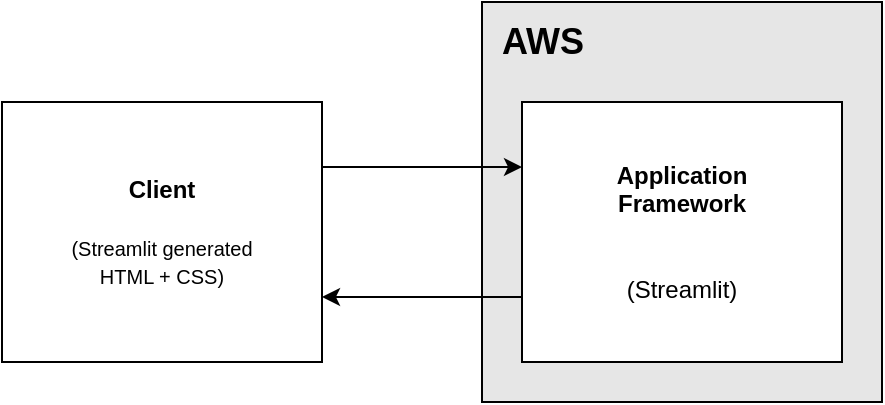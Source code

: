 <mxfile version="13.5.1" type="github">
  <diagram id="S--r0rCahtqjIh3wsLop" name="Page-1">
    <mxGraphModel dx="584" dy="454" grid="1" gridSize="10" guides="1" tooltips="1" connect="1" arrows="1" fold="1" page="1" pageScale="1" pageWidth="850" pageHeight="1100" math="0" shadow="0">
      <root>
        <mxCell id="0" />
        <mxCell id="1" parent="0" />
        <mxCell id="9EJtn_C2GVnp_4WDPb4I-4" value="" style="rounded=0;whiteSpace=wrap;html=1;align=left;labelBackgroundColor=#808080;fillColor=#E6E6E6;" vertex="1" parent="1">
          <mxGeometry x="520" y="240" width="200" height="200" as="geometry" />
        </mxCell>
        <mxCell id="9EJtn_C2GVnp_4WDPb4I-3" value="&lt;font style=&quot;font-size: 18px&quot;&gt;AWS&lt;/font&gt;" style="text;html=1;align=center;verticalAlign=middle;resizable=0;points=[];autosize=1;fontStyle=1" vertex="1" parent="1">
          <mxGeometry x="520" y="250" width="60" height="20" as="geometry" />
        </mxCell>
        <mxCell id="9EJtn_C2GVnp_4WDPb4I-11" style="edgeStyle=orthogonalEdgeStyle;rounded=0;orthogonalLoop=1;jettySize=auto;html=1;exitX=0;exitY=0.75;exitDx=0;exitDy=0;entryX=1;entryY=0.75;entryDx=0;entryDy=0;" edge="1" parent="1" source="9EJtn_C2GVnp_4WDPb4I-5" target="9EJtn_C2GVnp_4WDPb4I-9">
          <mxGeometry relative="1" as="geometry" />
        </mxCell>
        <mxCell id="9EJtn_C2GVnp_4WDPb4I-5" value="&lt;b&gt;Application&lt;br&gt;Framework&lt;/b&gt;&lt;br&gt;&lt;br&gt;&lt;br&gt;(Streamlit)" style="rounded=0;whiteSpace=wrap;html=1;align=center;" vertex="1" parent="1">
          <mxGeometry x="540" y="290" width="160" height="130" as="geometry" />
        </mxCell>
        <mxCell id="9EJtn_C2GVnp_4WDPb4I-10" style="edgeStyle=orthogonalEdgeStyle;rounded=0;orthogonalLoop=1;jettySize=auto;html=1;exitX=1;exitY=0.25;exitDx=0;exitDy=0;entryX=0;entryY=0.25;entryDx=0;entryDy=0;" edge="1" parent="1" source="9EJtn_C2GVnp_4WDPb4I-9" target="9EJtn_C2GVnp_4WDPb4I-5">
          <mxGeometry relative="1" as="geometry" />
        </mxCell>
        <mxCell id="9EJtn_C2GVnp_4WDPb4I-9" value="&lt;b&gt;Client&lt;/b&gt;&lt;br&gt;&lt;br style=&quot;font-size: 11px&quot;&gt;&lt;font size=&quot;1&quot;&gt;(Streamlit generated&lt;br&gt;HTML + CSS)&lt;/font&gt;" style="rounded=0;whiteSpace=wrap;html=1;align=center;" vertex="1" parent="1">
          <mxGeometry x="280" y="290" width="160" height="130" as="geometry" />
        </mxCell>
      </root>
    </mxGraphModel>
  </diagram>
</mxfile>
